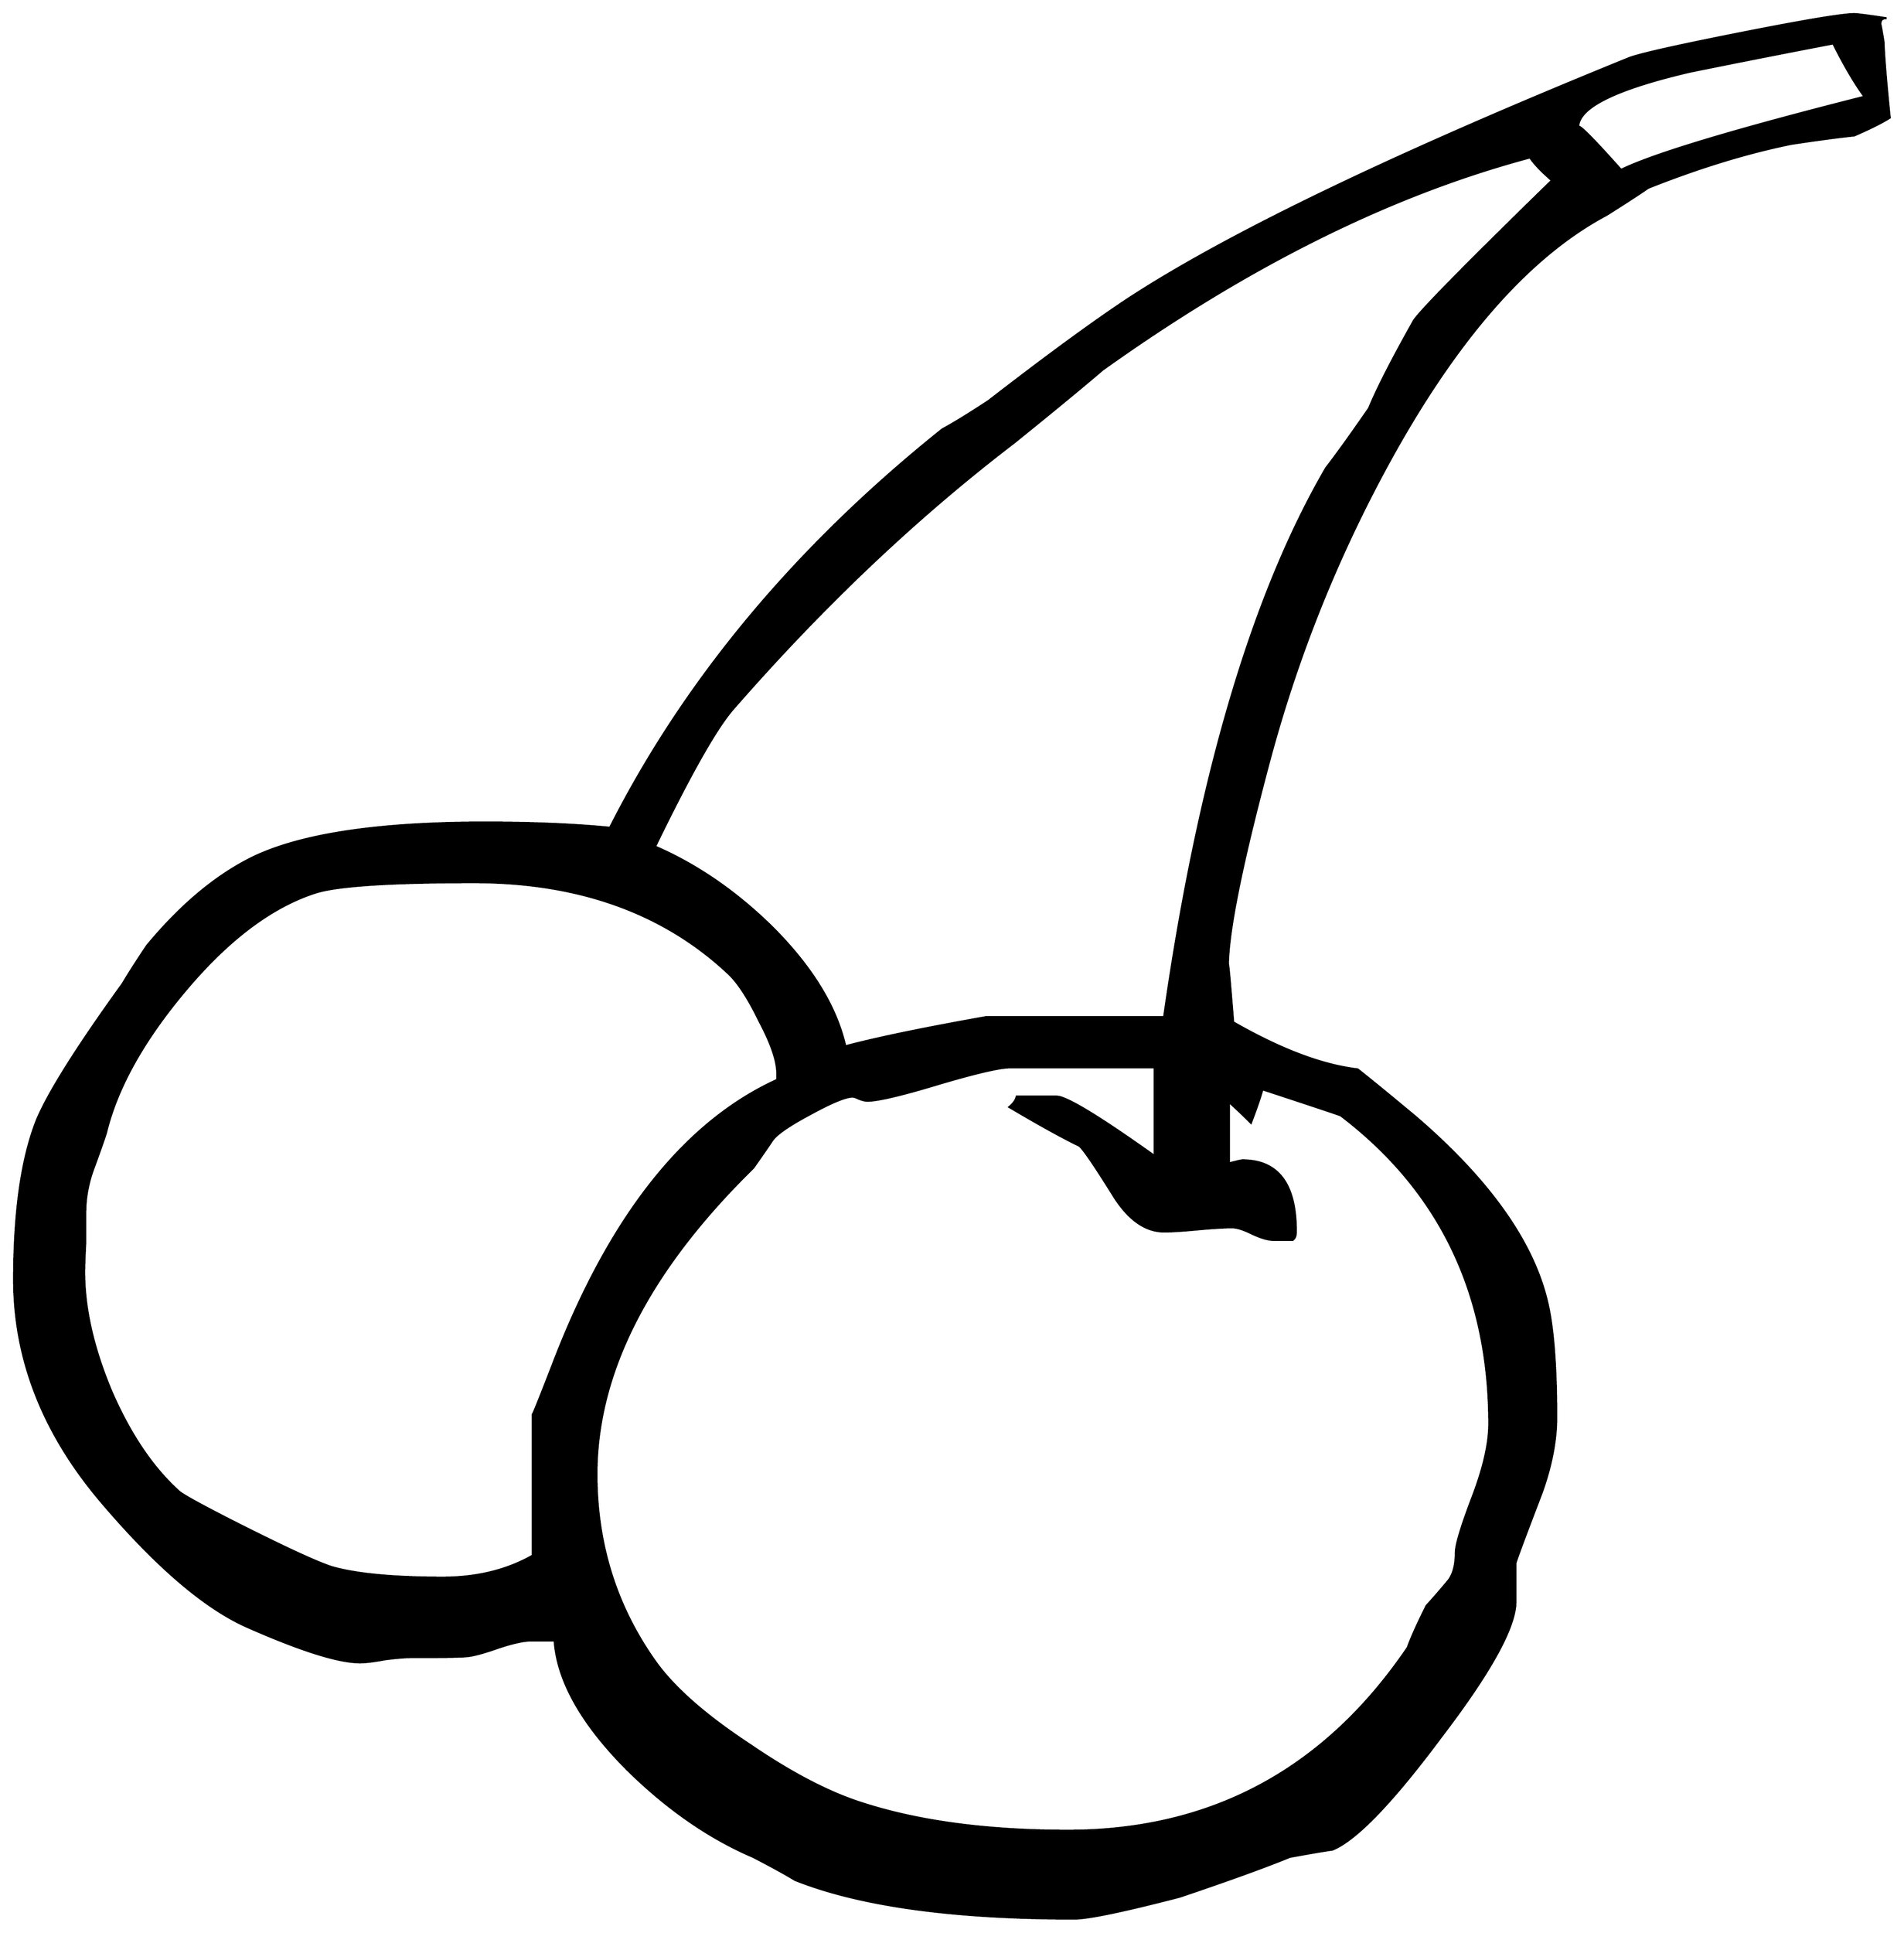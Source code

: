 


\begin{tikzpicture}[y=0.80pt, x=0.80pt, yscale=-1.0, xscale=1.0, inner sep=0pt, outer sep=0pt]
\begin{scope}[shift={(100.0,1693.0)},nonzero rule]
  \path[draw=.,fill=.,line width=1.600pt] (1876.0,-1381.0) ..
    controls (1868.667,-1376.333) and (1857.333,-1370.667) ..
    (1842.0,-1364.0) .. controls (1828.667,-1362.667) and
    (1808.667,-1360.0) .. (1782.0,-1356.0) .. controls
    (1739.333,-1347.333) and (1693.667,-1333.333) .. (1645.0,-1314.0) ..
    controls (1636.333,-1308.0) and (1623.0,-1299.333) ..
    (1605.0,-1288.0) .. controls (1532.333,-1249.333) and
    (1464.0,-1172.333) .. (1400.0,-1057.0) .. controls
    (1348.667,-964.333) and (1309.333,-866.667) .. (1282.0,-764.0) ..
    controls (1256.0,-666.667) and (1243.0,-602.0) ..
    (1243.0,-570.0) .. controls (1243.0,-576.0) and
    (1244.667,-558.0) .. (1248.0,-516.0) .. controls
    (1293.333,-490.0) and (1333.0,-475.0) .. (1367.0,-471.0) ..
    controls (1379.667,-461.0) and (1398.0,-446.0) ..
    (1422.0,-426.0) .. controls (1492.0,-366.0) and
    (1534.0,-307.333) .. (1548.0,-250.0) .. controls
    (1554.0,-226.0) and (1557.0,-188.667) .. (1557.0,-138.0) ..
    controls (1557.0,-116.0) and (1552.333,-92.0) ..
    (1543.0,-66.0) .. controls (1527.667,-26.0) and (1519.333,-3.667)
    .. (1518.0,1.0) .. controls (1518.0,1.0) and (1518.0,13.333)
    .. (1518.0,38.0) .. controls (1518.0,62.0) and
    (1494.333,105.0) .. (1447.0,167.0) .. controls (1400.333,229.667)
    and (1365.667,265.667) .. (1343.0,275.0) .. controls
    (1333.667,276.333) and (1320.0,278.667) .. (1302.0,282.0) ..
    controls (1279.333,291.333) and (1244.333,304.0) .. (1197.0,320.0)
    .. controls (1143.0,334.0) and (1109.333,341.0) ..
    (1096.0,341.0) .. controls (980.0,341.0) and (891.0,328.667)
    .. (829.0,304.0) .. controls (820.333,298.667) and (807.0,291.333)
    .. (789.0,282.0) .. controls (747.0,264.0) and (707.0,236.333)
    .. (669.0,199.0) .. controls (625.0,155.0) and (601.667,113.667)
    .. (599.0,75.0) -- (577.0,75.0) .. controls (569.667,75.0) and
    (559.0,77.333) .. (545.0,82.0) .. controls (531.667,86.667) and
    (522.0,89.333) .. (516.0,90.0) .. controls (510.667,90.667) and
    (492.333,91.0) .. (461.0,91.0) .. controls (455.667,91.0) and
    (447.667,91.667) .. (437.0,93.0) .. controls (426.333,95.0) and
    (418.333,96.0) .. (413.0,96.0) .. controls (392.333,96.0) and
    (356.333,84.667) .. (305.0,62.0) .. controls (264.333,44.0) and
    (217.667,4.0) .. (165.0,-58.0) .. controls (109.667,-123.333) and
    (82.0,-194.0) .. (82.0,-270.0) .. controls (82.0,-335.333) and
    (89.333,-386.333) .. (104.0,-423.0) .. controls (115.333,-449.667)
    and (142.667,-493.0) .. (186.0,-553.0) .. controls
    (190.667,-561.0) and (198.333,-573.0) .. (209.0,-589.0) ..
    controls (241.0,-627.667) and (274.333,-655.667) .. (309.0,-673.0)
    .. controls (355.0,-695.667) and (429.333,-707.0) ..
    (532.0,-707.0) .. controls (578.0,-707.0) and (618.0,-705.333)
    .. (652.0,-702.0) .. controls (724.0,-844.0) and
    (830.0,-971.0) .. (970.0,-1083.0) .. controls
    (980.0,-1088.333) and (994.667,-1097.333) .. (1014.0,-1110.0) ..
    controls (1070.0,-1153.333) and (1114.667,-1186.0) ..
    (1148.0,-1208.0) .. controls (1244.0,-1270.667) and
    (1403.667,-1347.333) .. (1627.0,-1438.0) .. controls
    (1637.667,-1442.0) and (1673.333,-1450.0) .. (1734.0,-1462.0) ..
    controls (1794.667,-1474.0) and (1830.667,-1480.0) ..
    (1842.0,-1480.0) .. controls (1845.333,-1480.0) and
    (1855.667,-1478.667) .. (1873.0,-1476.0) .. controls
    (1869.0,-1476.667) and (1867.0,-1474.667) .. (1867.0,-1470.0) ..
    controls (1867.0,-1471.333) and (1868.0,-1466.0) ..
    (1870.0,-1454.0) .. controls (1870.667,-1438.0) and
    (1872.667,-1413.667) .. (1876.0,-1381.0) --
    cycle(1852.0,-1401.0) .. controls (1842.667,-1413.667) and
    (1832.667,-1430.667) .. (1822.0,-1452.0) .. controls
    (1776.667,-1443.333) and (1731.0,-1434.333) .. (1685.0,-1425.0) ..
    controls (1613.667,-1408.333) and (1578.0,-1390.667) ..
    (1578.0,-1372.0) .. controls (1578.0,-1375.333) and
    (1591.667,-1361.667) .. (1619.0,-1331.0) .. controls
    (1650.333,-1346.333) and (1728.0,-1369.667) .. (1852.0,-1401.0) --
    cycle(1553.0,-1321.0) .. controls (1543.0,-1329.667) and
    (1536.0,-1337.0) .. (1532.0,-1343.0) .. controls
    (1399.333,-1307.667) and (1263.0,-1240.0) .. (1123.0,-1140.0) ..
    controls (1104.333,-1124.0) and (1076.0,-1100.667) ..
    (1038.0,-1070.0) .. controls (944.667,-998.667) and
    (855.0,-913.667) .. (769.0,-815.0) .. controls (753.0,-796.333)
    and (728.333,-752.667) .. (695.0,-684.0) .. controls
    (735.0,-666.667) and (772.333,-641.0) .. (807.0,-607.0) ..
    controls (845.0,-569.0) and (868.333,-531.0) .. (877.0,-493.0)
    .. controls (907.0,-501.0) and (952.0,-510.333) ..
    (1012.0,-521.0) .. controls (1012.667,-521.0) and
    (1069.333,-521.0) .. (1182.0,-521.0) .. controls
    (1214.667,-749.667) and (1266.333,-924.667) .. (1337.0,-1046.0) ..
    controls (1346.333,-1058.0) and (1360.0,-1077.0) ..
    (1378.0,-1103.0) .. controls (1386.0,-1122.333) and
    (1400.333,-1150.333) .. (1421.0,-1187.0) .. controls
    (1427.667,-1197.0) and (1471.667,-1241.667) .. (1553.0,-1321.0) --
    cycle(1493.0,-132.0) .. controls (1493.0,-256.667) and
    (1445.667,-355.0) .. (1351.0,-427.0) .. controls
    (1349.667,-427.667) and (1324.667,-436.0) .. (1276.0,-452.0) ..
    controls (1274.0,-444.667) and (1270.333,-434.0) ..
    (1265.0,-420.0) .. controls (1259.0,-426.0) and
    (1252.0,-432.667) .. (1244.0,-440.0) -- (1244.0,-381.0) ..
    controls (1251.333,-383.0) and (1255.667,-384.0) ..
    (1257.0,-384.0) .. controls (1291.0,-384.0) and
    (1308.0,-361.333) .. (1308.0,-316.0) .. controls
    (1308.0,-312.0) and (1307.0,-309.333) .. (1305.0,-308.0) --
    (1286.0,-308.0) .. controls (1281.333,-308.0) and
    (1274.667,-310.0) .. (1266.0,-314.0) .. controls
    (1258.0,-318.0) and (1251.667,-320.0) .. (1247.0,-320.0) ..
    controls (1239.667,-320.0) and (1228.667,-319.333) ..
    (1214.0,-318.0) .. controls (1200.0,-316.667) and
    (1189.333,-316.0) .. (1182.0,-316.0) .. controls
    (1164.667,-316.0) and (1149.0,-326.667) .. (1135.0,-348.0) ..
    controls (1116.333,-378.0) and (1105.0,-394.667) ..
    (1101.0,-398.0) .. controls (1085.667,-405.333) and
    (1063.333,-417.667) .. (1034.0,-435.0) .. controls
    (1038.0,-438.333) and (1040.333,-441.667) .. (1041.0,-445.0) --
    (1079.0,-445.0) .. controls (1088.333,-445.0) and
    (1119.667,-426.0) .. (1173.0,-388.0) -- (1173.0,-473.0) ..
    controls (1173.0,-473.0) and (1127.0,-473.0) ..
    (1035.0,-473.0) .. controls (1025.0,-473.0) and
    (1002.0,-467.667) .. (966.0,-457.0) .. controls (930.667,-446.333)
    and (908.0,-441.0) .. (898.0,-441.0) .. controls
    (896.0,-441.0) and (893.333,-441.667) .. (890.0,-443.0) ..
    controls (887.333,-444.333) and (885.333,-445.0) .. (884.0,-445.0)
    .. controls (877.333,-445.0) and (863.667,-439.333) ..
    (843.0,-428.0) .. controls (823.0,-417.333) and (811.0,-409.0)
    .. (807.0,-403.0) .. controls (803.0,-397.0) and
    (797.0,-388.333) .. (789.0,-377.0) .. controls (689.0,-279.0)
    and (639.0,-181.333) .. (639.0,-84.0) .. controls
    (639.0,-17.333) and (657.667,42.333) .. (695.0,95.0) .. controls
    (713.0,120.333) and (743.333,147.0) .. (786.0,175.0) .. controls
    (826.0,202.333) and (862.0,221.0) .. (894.0,231.0) .. controls
    (948.0,248.333) and (1013.333,257.0) .. (1090.0,257.0) ..
    controls (1227.333,257.0) and (1335.667,198.667) .. (1415.0,82.0)
    .. controls (1418.333,72.667) and (1424.333,59.333) .. (1433.0,42.0)
    .. controls (1439.667,34.667) and (1446.333,27.0) .. (1453.0,19.0)
    .. controls (1458.333,13.0) and (1461.0,3.667) .. (1461.0,-9.0)
    .. controls (1461.0,-16.333) and (1466.333,-34.0) ..
    (1477.0,-62.0) .. controls (1487.667,-90.0) and
    (1493.0,-113.333) .. (1493.0,-132.0) -- cycle(812.0,-461.0) --
    (812.0,-467.0) .. controls (812.0,-479.0) and (806.333,-495.667)
    .. (795.0,-517.0) .. controls (784.333,-539.0) and
    (774.333,-554.333) .. (765.0,-563.0) .. controls (703.0,-621.0)
    and (622.0,-650.0) .. (522.0,-650.0) .. controls
    (441.333,-650.0) and (390.667,-646.667) .. (370.0,-640.0) ..
    controls (328.667,-626.667) and (287.667,-596.0) .. (247.0,-548.0)
    .. controls (206.333,-500.0) and (180.667,-454.333) ..
    (170.0,-411.0) .. controls (168.667,-406.333) and (164.333,-394.0)
    .. (157.0,-374.0) .. controls (152.333,-360.667) and
    (150.0,-347.0) .. (150.0,-333.0) .. controls (150.0,-327.0)
    and (150.0,-317.667) .. (150.0,-305.0) .. controls
    (149.333,-292.333) and (149.0,-283.0) .. (149.0,-277.0) ..
    controls (149.0,-242.333) and (157.667,-204.333) .. (175.0,-163.0)
    .. controls (193.0,-121.667) and (214.667,-89.667) ..
    (240.0,-67.0) .. controls (244.0,-63.667) and (260.333,-54.667) ..
    (289.0,-40.0) .. controls (339.0,-14.667) and (371.333,0.333) ..
    (386.0,5.0) .. controls (409.333,11.667) and (444.667,15.0) ..
    (492.0,15.0) .. controls (524.667,15.0) and (553.333,8.0) ..
    (578.0,-6.0) -- (578.0,-141.0) .. controls (578.0,-139.667)
    and (584.333,-155.333) .. (597.0,-188.0) .. controls
    (651.0,-329.333) and (722.667,-420.333) .. (812.0,-461.0) --
    cycle;
\end{scope}

\end{tikzpicture}

